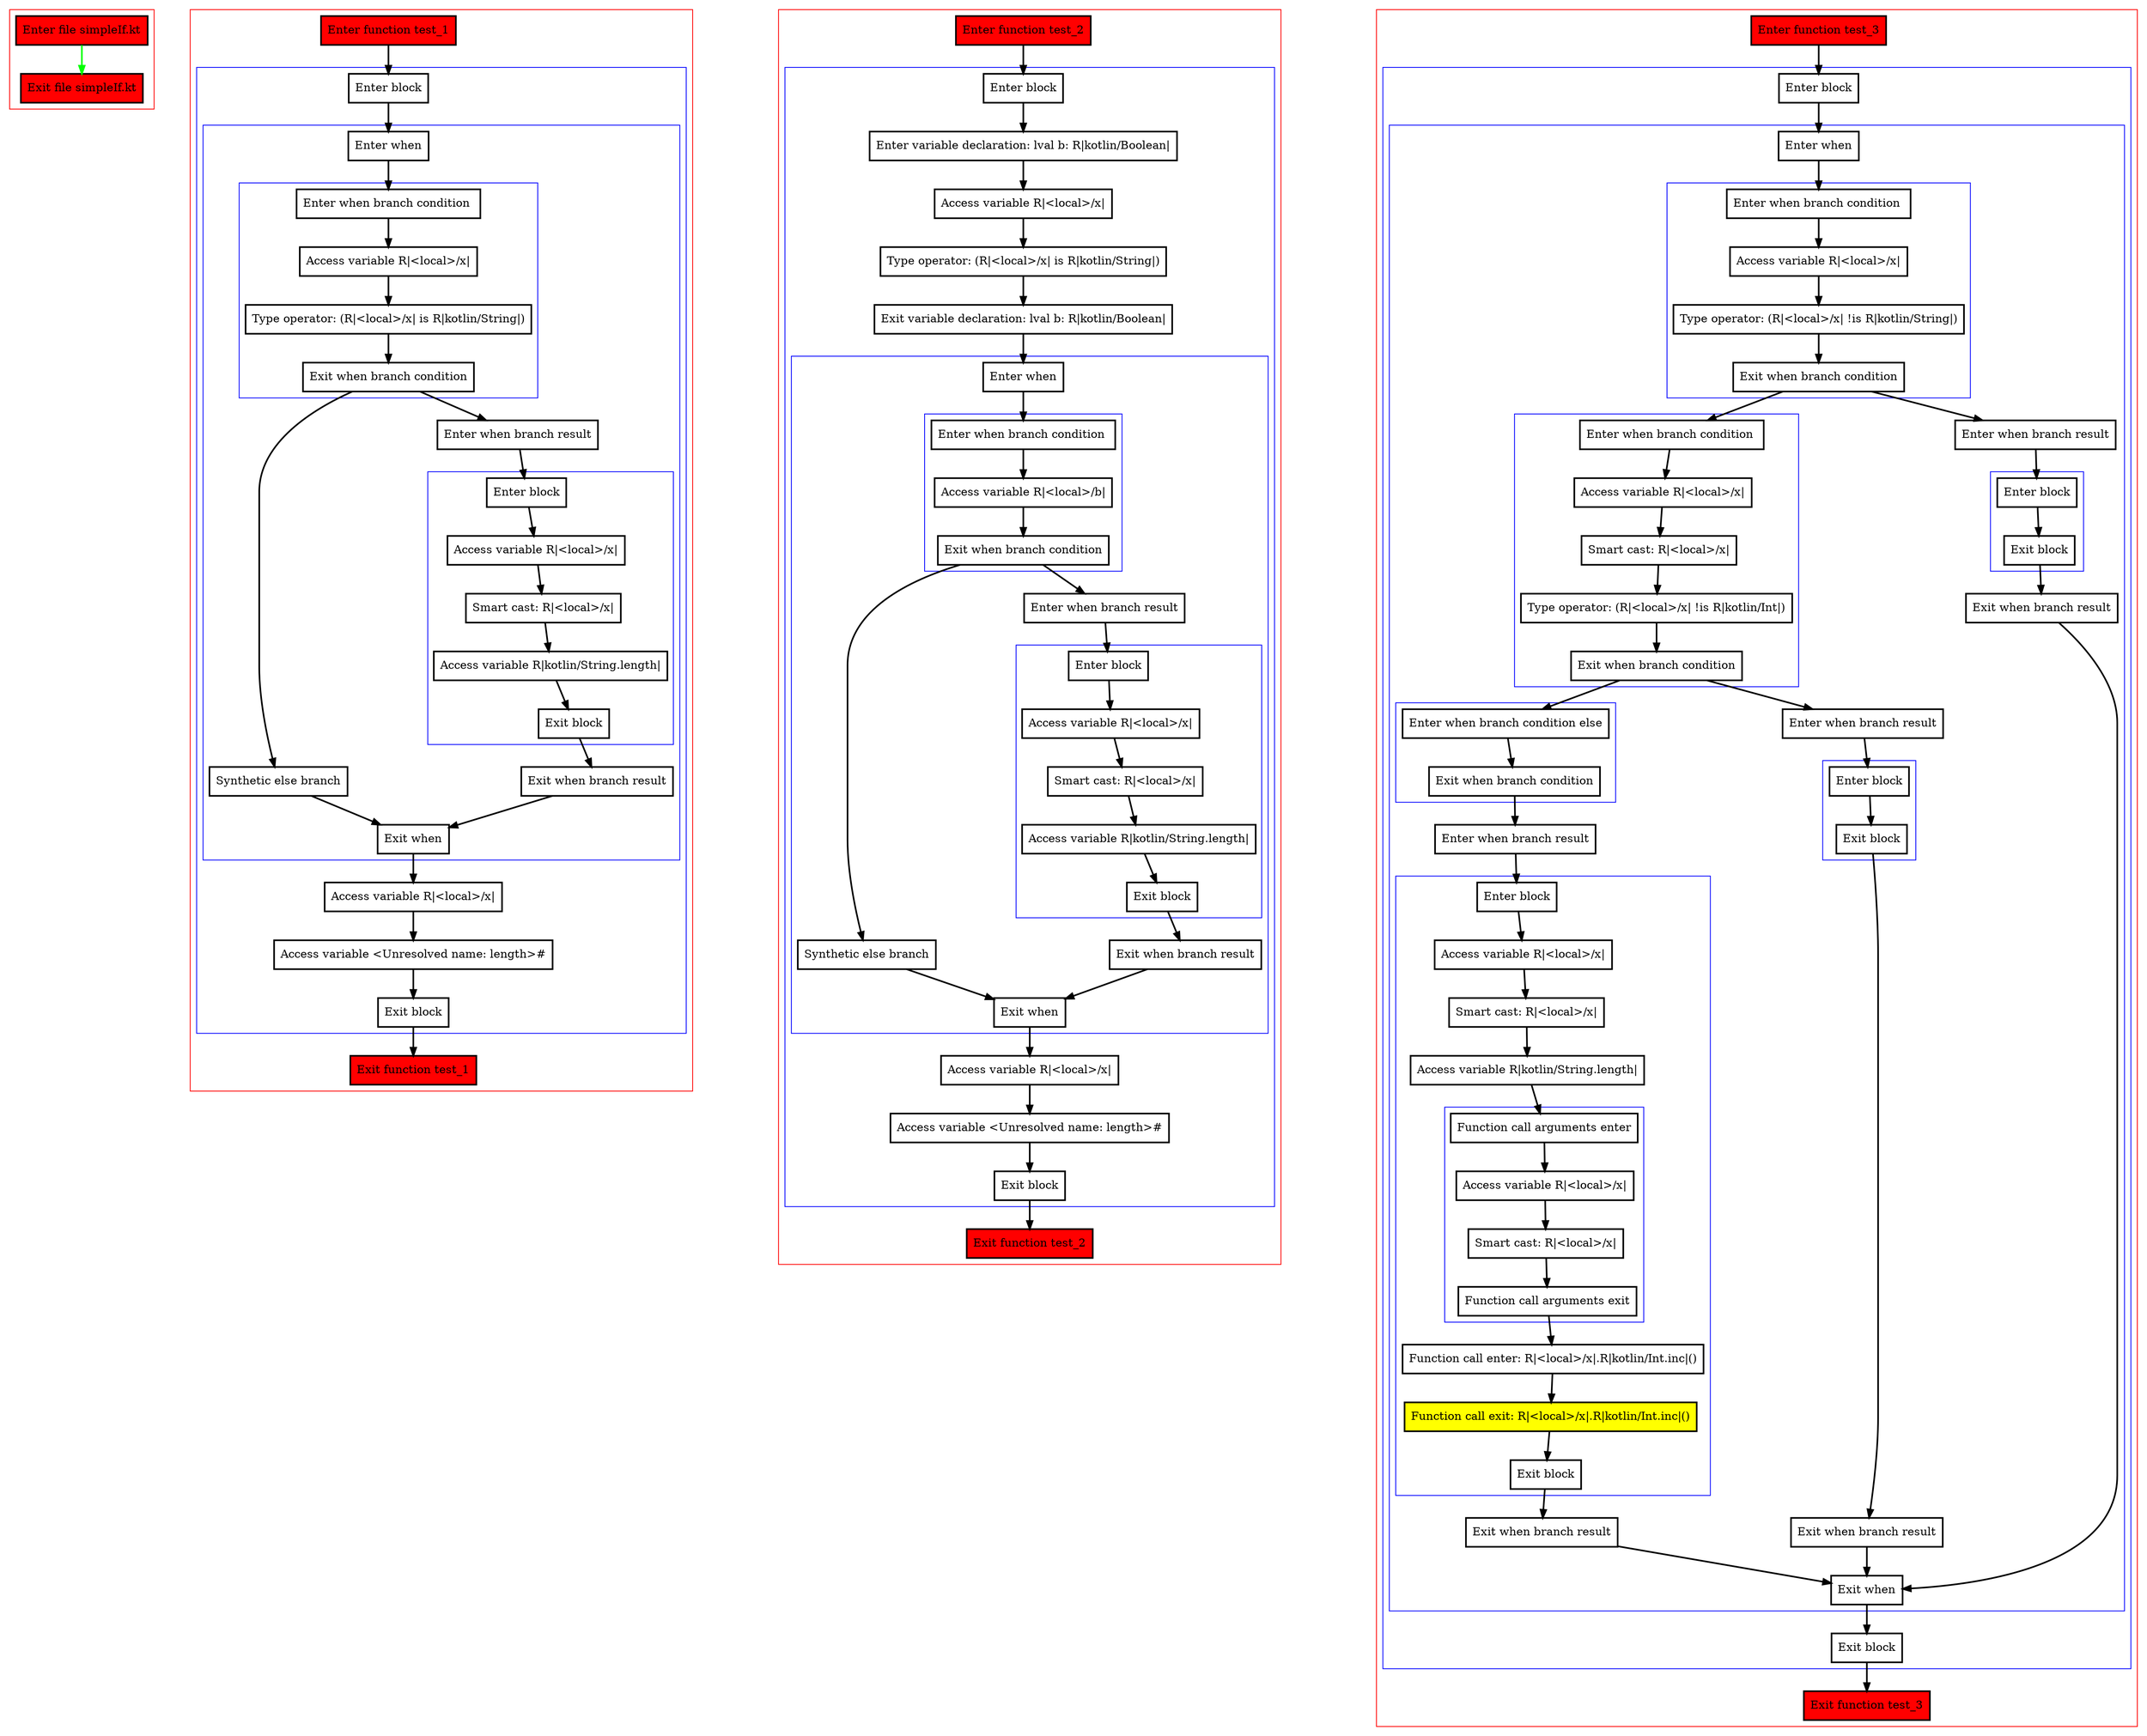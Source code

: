 digraph simpleIf_kt {
    graph [nodesep=3]
    node [shape=box penwidth=2]
    edge [penwidth=2]

    subgraph cluster_0 {
        color=red
        0 [label="Enter file simpleIf.kt" style="filled" fillcolor=red];
        1 [label="Exit file simpleIf.kt" style="filled" fillcolor=red];
    }
    0 -> {1} [color=green];

    subgraph cluster_1 {
        color=red
        2 [label="Enter function test_1" style="filled" fillcolor=red];
        subgraph cluster_2 {
            color=blue
            3 [label="Enter block"];
            subgraph cluster_3 {
                color=blue
                4 [label="Enter when"];
                subgraph cluster_4 {
                    color=blue
                    5 [label="Enter when branch condition "];
                    6 [label="Access variable R|<local>/x|"];
                    7 [label="Type operator: (R|<local>/x| is R|kotlin/String|)"];
                    8 [label="Exit when branch condition"];
                }
                9 [label="Synthetic else branch"];
                10 [label="Enter when branch result"];
                subgraph cluster_5 {
                    color=blue
                    11 [label="Enter block"];
                    12 [label="Access variable R|<local>/x|"];
                    13 [label="Smart cast: R|<local>/x|"];
                    14 [label="Access variable R|kotlin/String.length|"];
                    15 [label="Exit block"];
                }
                16 [label="Exit when branch result"];
                17 [label="Exit when"];
            }
            18 [label="Access variable R|<local>/x|"];
            19 [label="Access variable <Unresolved name: length>#"];
            20 [label="Exit block"];
        }
        21 [label="Exit function test_1" style="filled" fillcolor=red];
    }
    2 -> {3};
    3 -> {4};
    4 -> {5};
    5 -> {6};
    6 -> {7};
    7 -> {8};
    8 -> {9 10};
    9 -> {17};
    10 -> {11};
    11 -> {12};
    12 -> {13};
    13 -> {14};
    14 -> {15};
    15 -> {16};
    16 -> {17};
    17 -> {18};
    18 -> {19};
    19 -> {20};
    20 -> {21};

    subgraph cluster_6 {
        color=red
        22 [label="Enter function test_2" style="filled" fillcolor=red];
        subgraph cluster_7 {
            color=blue
            23 [label="Enter block"];
            24 [label="Enter variable declaration: lval b: R|kotlin/Boolean|"];
            25 [label="Access variable R|<local>/x|"];
            26 [label="Type operator: (R|<local>/x| is R|kotlin/String|)"];
            27 [label="Exit variable declaration: lval b: R|kotlin/Boolean|"];
            subgraph cluster_8 {
                color=blue
                28 [label="Enter when"];
                subgraph cluster_9 {
                    color=blue
                    29 [label="Enter when branch condition "];
                    30 [label="Access variable R|<local>/b|"];
                    31 [label="Exit when branch condition"];
                }
                32 [label="Synthetic else branch"];
                33 [label="Enter when branch result"];
                subgraph cluster_10 {
                    color=blue
                    34 [label="Enter block"];
                    35 [label="Access variable R|<local>/x|"];
                    36 [label="Smart cast: R|<local>/x|"];
                    37 [label="Access variable R|kotlin/String.length|"];
                    38 [label="Exit block"];
                }
                39 [label="Exit when branch result"];
                40 [label="Exit when"];
            }
            41 [label="Access variable R|<local>/x|"];
            42 [label="Access variable <Unresolved name: length>#"];
            43 [label="Exit block"];
        }
        44 [label="Exit function test_2" style="filled" fillcolor=red];
    }
    22 -> {23};
    23 -> {24};
    24 -> {25};
    25 -> {26};
    26 -> {27};
    27 -> {28};
    28 -> {29};
    29 -> {30};
    30 -> {31};
    31 -> {32 33};
    32 -> {40};
    33 -> {34};
    34 -> {35};
    35 -> {36};
    36 -> {37};
    37 -> {38};
    38 -> {39};
    39 -> {40};
    40 -> {41};
    41 -> {42};
    42 -> {43};
    43 -> {44};

    subgraph cluster_11 {
        color=red
        45 [label="Enter function test_3" style="filled" fillcolor=red];
        subgraph cluster_12 {
            color=blue
            46 [label="Enter block"];
            subgraph cluster_13 {
                color=blue
                47 [label="Enter when"];
                subgraph cluster_14 {
                    color=blue
                    48 [label="Enter when branch condition "];
                    49 [label="Access variable R|<local>/x|"];
                    50 [label="Type operator: (R|<local>/x| !is R|kotlin/String|)"];
                    51 [label="Exit when branch condition"];
                }
                subgraph cluster_15 {
                    color=blue
                    52 [label="Enter when branch condition "];
                    53 [label="Access variable R|<local>/x|"];
                    54 [label="Smart cast: R|<local>/x|"];
                    55 [label="Type operator: (R|<local>/x| !is R|kotlin/Int|)"];
                    56 [label="Exit when branch condition"];
                }
                subgraph cluster_16 {
                    color=blue
                    57 [label="Enter when branch condition else"];
                    58 [label="Exit when branch condition"];
                }
                59 [label="Enter when branch result"];
                subgraph cluster_17 {
                    color=blue
                    60 [label="Enter block"];
                    61 [label="Access variable R|<local>/x|"];
                    62 [label="Smart cast: R|<local>/x|"];
                    63 [label="Access variable R|kotlin/String.length|"];
                    subgraph cluster_18 {
                        color=blue
                        64 [label="Function call arguments enter"];
                        65 [label="Access variable R|<local>/x|"];
                        66 [label="Smart cast: R|<local>/x|"];
                        67 [label="Function call arguments exit"];
                    }
                    68 [label="Function call enter: R|<local>/x|.R|kotlin/Int.inc|()"];
                    69 [label="Function call exit: R|<local>/x|.R|kotlin/Int.inc|()" style="filled" fillcolor=yellow];
                    70 [label="Exit block"];
                }
                71 [label="Exit when branch result"];
                72 [label="Enter when branch result"];
                subgraph cluster_19 {
                    color=blue
                    73 [label="Enter block"];
                    74 [label="Exit block"];
                }
                75 [label="Exit when branch result"];
                76 [label="Enter when branch result"];
                subgraph cluster_20 {
                    color=blue
                    77 [label="Enter block"];
                    78 [label="Exit block"];
                }
                79 [label="Exit when branch result"];
                80 [label="Exit when"];
            }
            81 [label="Exit block"];
        }
        82 [label="Exit function test_3" style="filled" fillcolor=red];
    }
    45 -> {46};
    46 -> {47};
    47 -> {48};
    48 -> {49};
    49 -> {50};
    50 -> {51};
    51 -> {52 76};
    52 -> {53};
    53 -> {54};
    54 -> {55};
    55 -> {56};
    56 -> {57 72};
    57 -> {58};
    58 -> {59};
    59 -> {60};
    60 -> {61};
    61 -> {62};
    62 -> {63};
    63 -> {64};
    64 -> {65};
    65 -> {66};
    66 -> {67};
    67 -> {68};
    68 -> {69};
    69 -> {70};
    70 -> {71};
    71 -> {80};
    72 -> {73};
    73 -> {74};
    74 -> {75};
    75 -> {80};
    76 -> {77};
    77 -> {78};
    78 -> {79};
    79 -> {80};
    80 -> {81};
    81 -> {82};

}
